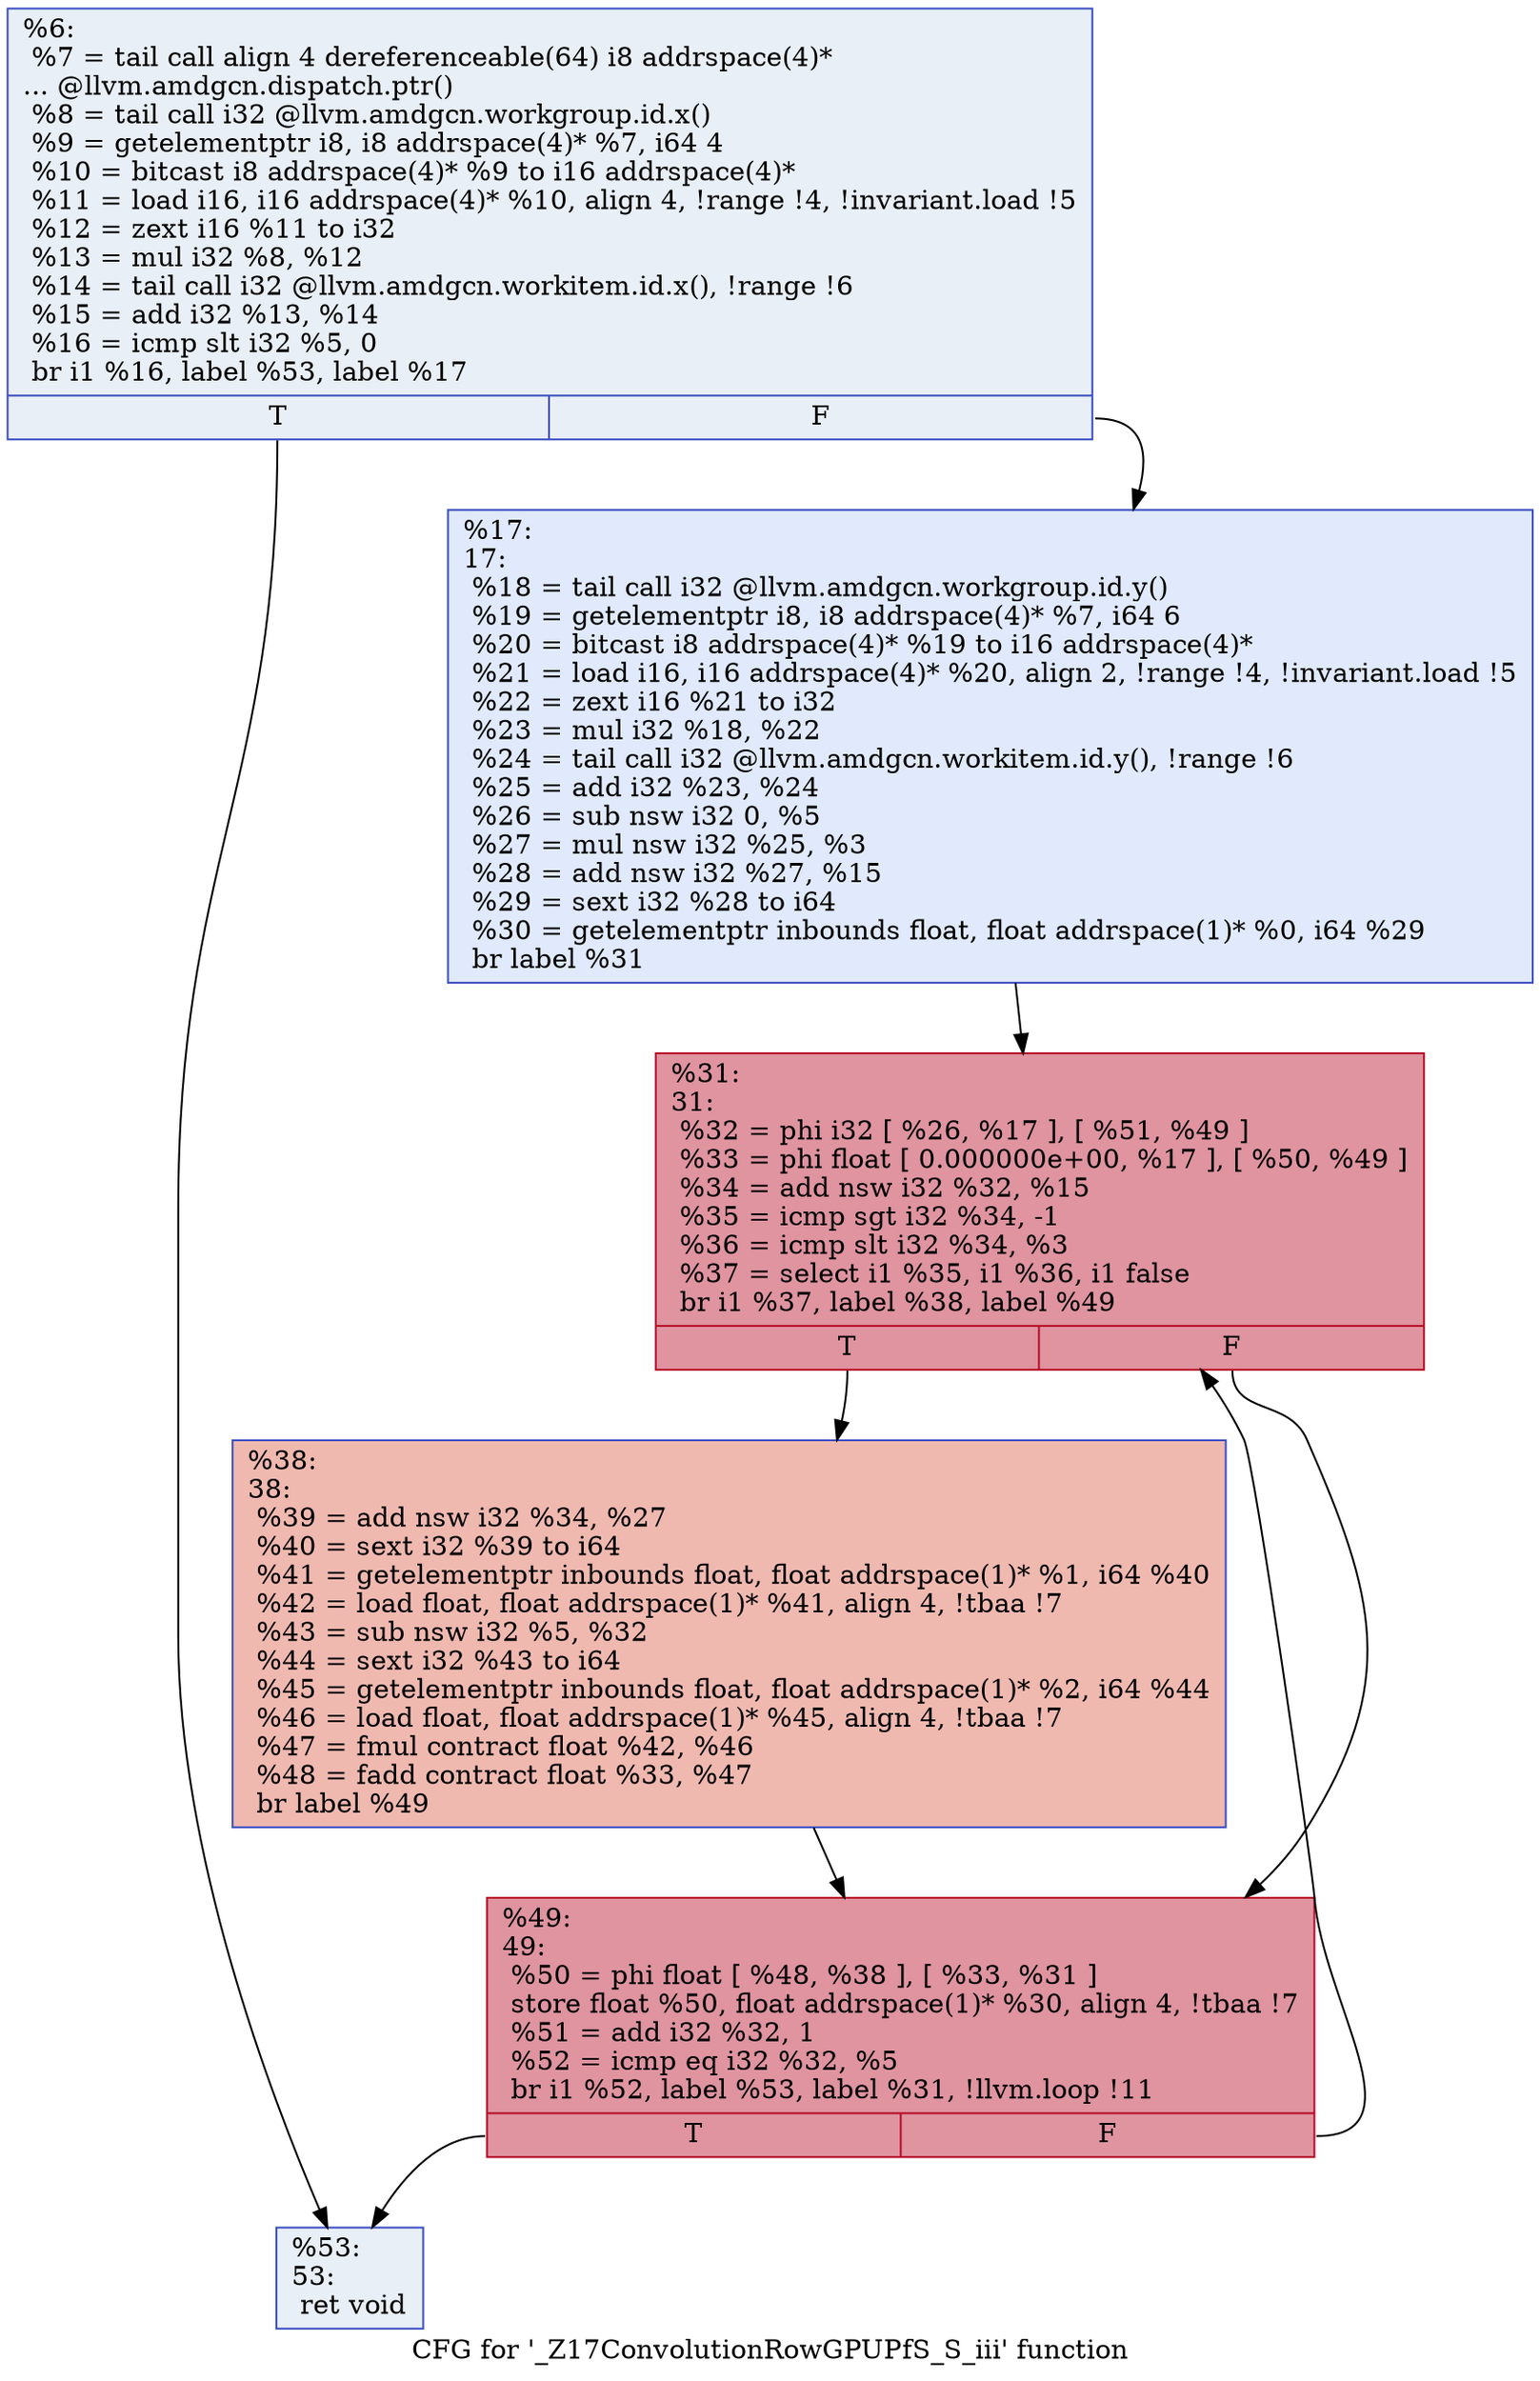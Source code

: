 digraph "CFG for '_Z17ConvolutionRowGPUPfS_S_iii' function" {
	label="CFG for '_Z17ConvolutionRowGPUPfS_S_iii' function";

	Node0x50e67c0 [shape=record,color="#3d50c3ff", style=filled, fillcolor="#cedaeb70",label="{%6:\l  %7 = tail call align 4 dereferenceable(64) i8 addrspace(4)*\l... @llvm.amdgcn.dispatch.ptr()\l  %8 = tail call i32 @llvm.amdgcn.workgroup.id.x()\l  %9 = getelementptr i8, i8 addrspace(4)* %7, i64 4\l  %10 = bitcast i8 addrspace(4)* %9 to i16 addrspace(4)*\l  %11 = load i16, i16 addrspace(4)* %10, align 4, !range !4, !invariant.load !5\l  %12 = zext i16 %11 to i32\l  %13 = mul i32 %8, %12\l  %14 = tail call i32 @llvm.amdgcn.workitem.id.x(), !range !6\l  %15 = add i32 %13, %14\l  %16 = icmp slt i32 %5, 0\l  br i1 %16, label %53, label %17\l|{<s0>T|<s1>F}}"];
	Node0x50e67c0:s0 -> Node0x50e6bd0;
	Node0x50e67c0:s1 -> Node0x50e87a0;
	Node0x50e87a0 [shape=record,color="#3d50c3ff", style=filled, fillcolor="#b9d0f970",label="{%17:\l17:                                               \l  %18 = tail call i32 @llvm.amdgcn.workgroup.id.y()\l  %19 = getelementptr i8, i8 addrspace(4)* %7, i64 6\l  %20 = bitcast i8 addrspace(4)* %19 to i16 addrspace(4)*\l  %21 = load i16, i16 addrspace(4)* %20, align 2, !range !4, !invariant.load !5\l  %22 = zext i16 %21 to i32\l  %23 = mul i32 %18, %22\l  %24 = tail call i32 @llvm.amdgcn.workitem.id.y(), !range !6\l  %25 = add i32 %23, %24\l  %26 = sub nsw i32 0, %5\l  %27 = mul nsw i32 %25, %3\l  %28 = add nsw i32 %27, %15\l  %29 = sext i32 %28 to i64\l  %30 = getelementptr inbounds float, float addrspace(1)* %0, i64 %29\l  br label %31\l}"];
	Node0x50e87a0 -> Node0x50ea530;
	Node0x50ea530 [shape=record,color="#b70d28ff", style=filled, fillcolor="#b70d2870",label="{%31:\l31:                                               \l  %32 = phi i32 [ %26, %17 ], [ %51, %49 ]\l  %33 = phi float [ 0.000000e+00, %17 ], [ %50, %49 ]\l  %34 = add nsw i32 %32, %15\l  %35 = icmp sgt i32 %34, -1\l  %36 = icmp slt i32 %34, %3\l  %37 = select i1 %35, i1 %36, i1 false\l  br i1 %37, label %38, label %49\l|{<s0>T|<s1>F}}"];
	Node0x50ea530:s0 -> Node0x50eb6e0;
	Node0x50ea530:s1 -> Node0x50ea660;
	Node0x50eb6e0 [shape=record,color="#3d50c3ff", style=filled, fillcolor="#de614d70",label="{%38:\l38:                                               \l  %39 = add nsw i32 %34, %27\l  %40 = sext i32 %39 to i64\l  %41 = getelementptr inbounds float, float addrspace(1)* %1, i64 %40\l  %42 = load float, float addrspace(1)* %41, align 4, !tbaa !7\l  %43 = sub nsw i32 %5, %32\l  %44 = sext i32 %43 to i64\l  %45 = getelementptr inbounds float, float addrspace(1)* %2, i64 %44\l  %46 = load float, float addrspace(1)* %45, align 4, !tbaa !7\l  %47 = fmul contract float %42, %46\l  %48 = fadd contract float %33, %47\l  br label %49\l}"];
	Node0x50eb6e0 -> Node0x50ea660;
	Node0x50ea660 [shape=record,color="#b70d28ff", style=filled, fillcolor="#b70d2870",label="{%49:\l49:                                               \l  %50 = phi float [ %48, %38 ], [ %33, %31 ]\l  store float %50, float addrspace(1)* %30, align 4, !tbaa !7\l  %51 = add i32 %32, 1\l  %52 = icmp eq i32 %32, %5\l  br i1 %52, label %53, label %31, !llvm.loop !11\l|{<s0>T|<s1>F}}"];
	Node0x50ea660:s0 -> Node0x50e6bd0;
	Node0x50ea660:s1 -> Node0x50ea530;
	Node0x50e6bd0 [shape=record,color="#3d50c3ff", style=filled, fillcolor="#cedaeb70",label="{%53:\l53:                                               \l  ret void\l}"];
}
